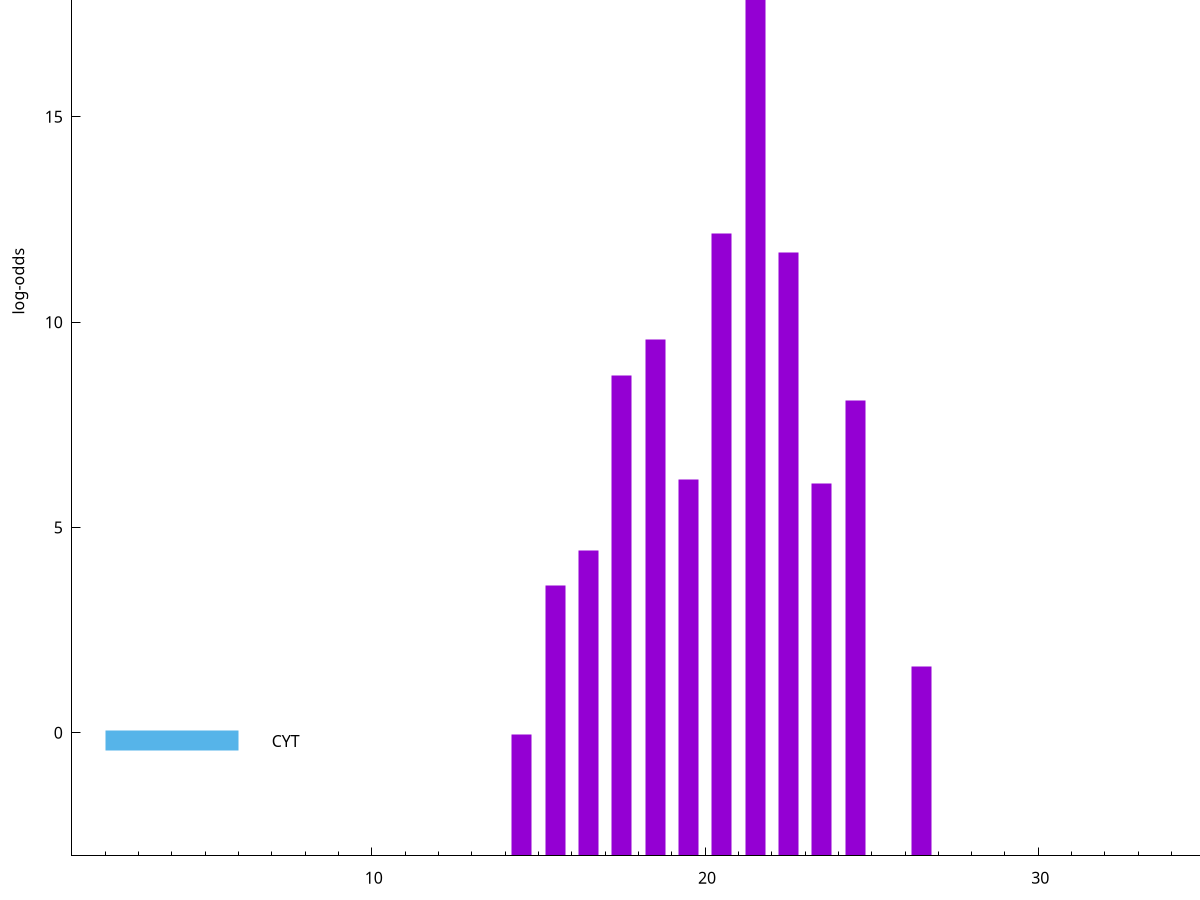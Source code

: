 set title "LipoP predictions for SRR4017833.gff"
set size 2., 1.4
set xrange [1:70] 
set mxtics 10
set yrange [-3:25]
set y2range [0:28]
set ylabel "log-odds"
set term postscript eps color solid "Helvetica" 30
set output "SRR4017833.gff11.eps"
set arrow from 2,19.9401 to 6,19.9401 nohead lt 1 lw 20
set label "SpI" at 7,19.9401
set arrow from 2,-0.200913 to 6,-0.200913 nohead lt 3 lw 20
set label "CYT" at 7,-0.200913
set arrow from 2,19.9401 to 6,19.9401 nohead lt 1 lw 20
set label "SpI" at 7,19.9401
# NOTE: The scores below are the log-odds scores with the threshold
# NOTE: subtracted (a hack to make gnuplot make the histogram all
# NOTE: look nice).
plot "-" axes x1y2 title "" with impulses lt 1 lw 20
21.500000 22.926300
20.500000 15.161500
22.500000 14.690700
18.500000 12.580430
17.500000 11.700910
24.500000 11.099640
19.500000 9.176910
23.500000 9.062210
16.500000 7.432790
15.500000 6.579630
26.500000 4.623010
14.500000 2.968563
e
exit
